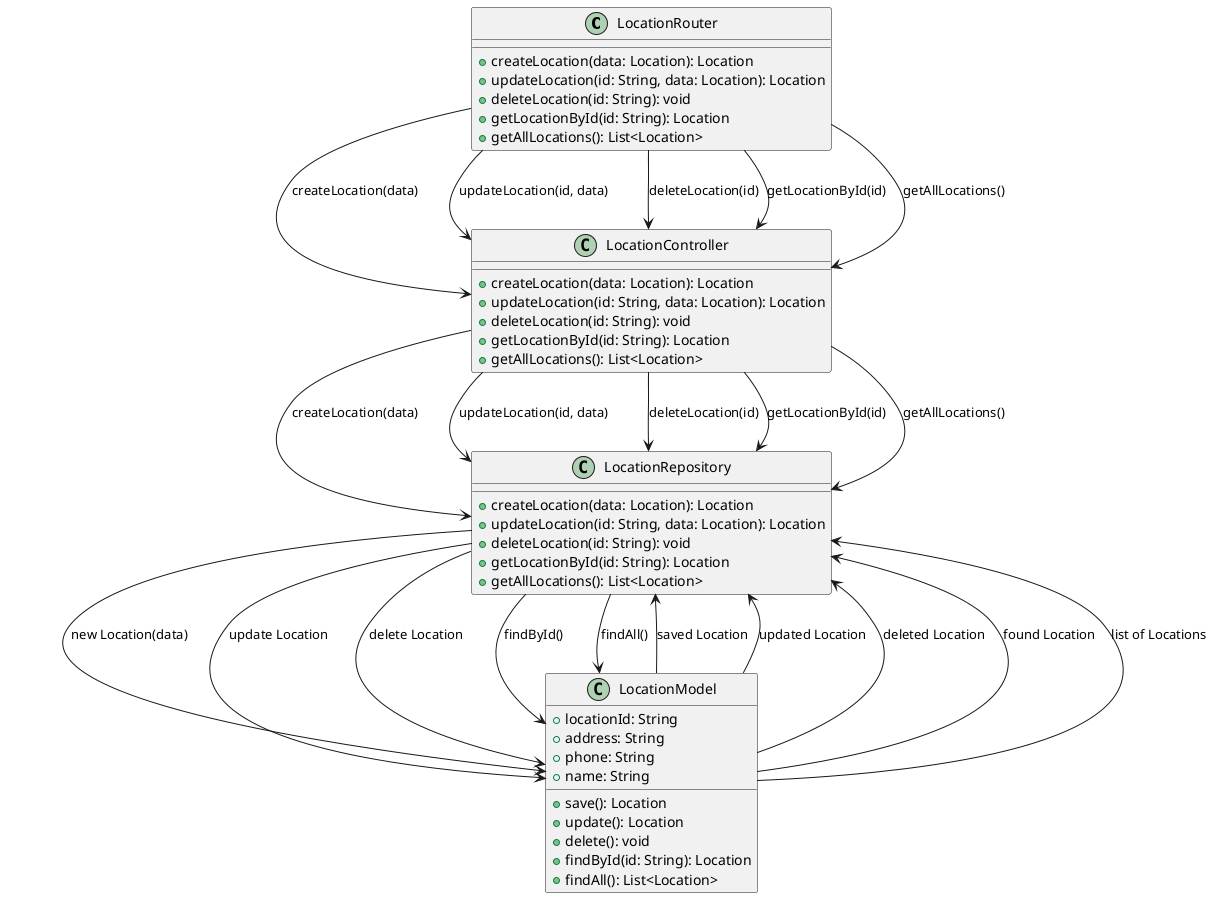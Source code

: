 @startuml
class LocationRouter {
    +createLocation(data: Location): Location
    +updateLocation(id: String, data: Location): Location
    +deleteLocation(id: String): void
    +getLocationById(id: String): Location
    +getAllLocations(): List<Location>
}

class LocationController {
    +createLocation(data: Location): Location
    +updateLocation(id: String, data: Location): Location
    +deleteLocation(id: String): void
    +getLocationById(id: String): Location
    +getAllLocations(): List<Location>
}

class LocationRepository {
    +createLocation(data: Location): Location
    +updateLocation(id: String, data: Location): Location
    +deleteLocation(id: String): void
    +getLocationById(id: String): Location
    +getAllLocations(): List<Location>
}

class LocationModel {
    +locationId: String
    +address: String
    +phone: String
    +name: String
    +save(): Location
    +update(): Location
    +delete(): void
    +findById(id: String): Location
    +findAll(): List<Location>
}

LocationRouter --> LocationController : createLocation(data)
LocationController --> LocationRepository : createLocation(data)
LocationRepository --> LocationModel : new Location(data)
LocationModel --> LocationRepository : saved Location

LocationRouter --> LocationController : updateLocation(id, data)
LocationController --> LocationRepository : updateLocation(id, data)
LocationRepository --> LocationModel : update Location
LocationModel --> LocationRepository : updated Location

LocationRouter --> LocationController : deleteLocation(id)
LocationController --> LocationRepository : deleteLocation(id)
LocationRepository --> LocationModel : delete Location
LocationModel --> LocationRepository : deleted Location

LocationRouter --> LocationController : getLocationById(id)
LocationController --> LocationRepository : getLocationById(id)
LocationRepository --> LocationModel : findById()
LocationModel --> LocationRepository : found Location

LocationRouter --> LocationController : getAllLocations()
LocationController --> LocationRepository : getAllLocations()
LocationRepository --> LocationModel : findAll()
LocationModel --> LocationRepository : list of Locations
@enduml
